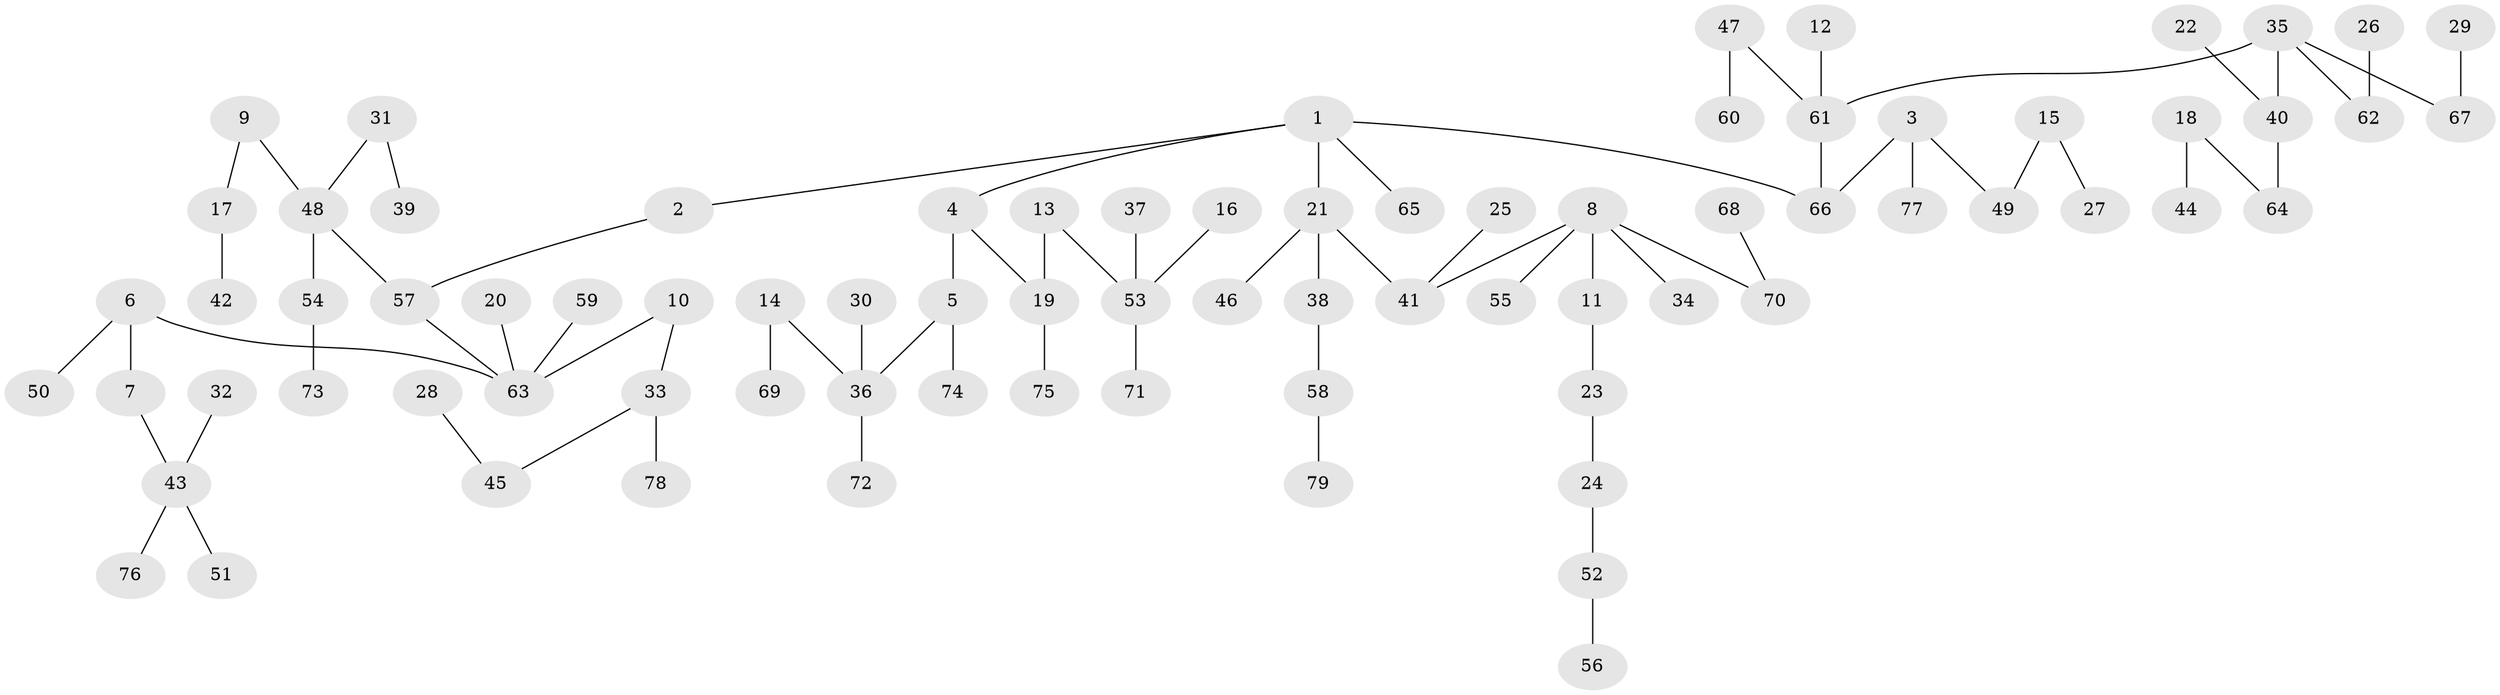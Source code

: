 // original degree distribution, {5: 0.06870229007633588, 2: 0.3053435114503817, 4: 0.04580152671755725, 3: 0.11450381679389313, 6: 0.007633587786259542, 1: 0.4580152671755725}
// Generated by graph-tools (version 1.1) at 2025/37/03/04/25 23:37:24]
// undirected, 79 vertices, 78 edges
graph export_dot {
  node [color=gray90,style=filled];
  1;
  2;
  3;
  4;
  5;
  6;
  7;
  8;
  9;
  10;
  11;
  12;
  13;
  14;
  15;
  16;
  17;
  18;
  19;
  20;
  21;
  22;
  23;
  24;
  25;
  26;
  27;
  28;
  29;
  30;
  31;
  32;
  33;
  34;
  35;
  36;
  37;
  38;
  39;
  40;
  41;
  42;
  43;
  44;
  45;
  46;
  47;
  48;
  49;
  50;
  51;
  52;
  53;
  54;
  55;
  56;
  57;
  58;
  59;
  60;
  61;
  62;
  63;
  64;
  65;
  66;
  67;
  68;
  69;
  70;
  71;
  72;
  73;
  74;
  75;
  76;
  77;
  78;
  79;
  1 -- 2 [weight=1.0];
  1 -- 4 [weight=1.0];
  1 -- 21 [weight=1.0];
  1 -- 65 [weight=1.0];
  1 -- 66 [weight=1.0];
  2 -- 57 [weight=1.0];
  3 -- 49 [weight=1.0];
  3 -- 66 [weight=1.0];
  3 -- 77 [weight=1.0];
  4 -- 5 [weight=1.0];
  4 -- 19 [weight=1.0];
  5 -- 36 [weight=1.0];
  5 -- 74 [weight=1.0];
  6 -- 7 [weight=1.0];
  6 -- 50 [weight=1.0];
  6 -- 63 [weight=1.0];
  7 -- 43 [weight=1.0];
  8 -- 11 [weight=1.0];
  8 -- 34 [weight=1.0];
  8 -- 41 [weight=1.0];
  8 -- 55 [weight=1.0];
  8 -- 70 [weight=1.0];
  9 -- 17 [weight=1.0];
  9 -- 48 [weight=1.0];
  10 -- 33 [weight=1.0];
  10 -- 63 [weight=1.0];
  11 -- 23 [weight=1.0];
  12 -- 61 [weight=1.0];
  13 -- 19 [weight=1.0];
  13 -- 53 [weight=1.0];
  14 -- 36 [weight=1.0];
  14 -- 69 [weight=1.0];
  15 -- 27 [weight=1.0];
  15 -- 49 [weight=1.0];
  16 -- 53 [weight=1.0];
  17 -- 42 [weight=1.0];
  18 -- 44 [weight=1.0];
  18 -- 64 [weight=1.0];
  19 -- 75 [weight=1.0];
  20 -- 63 [weight=1.0];
  21 -- 38 [weight=1.0];
  21 -- 41 [weight=1.0];
  21 -- 46 [weight=1.0];
  22 -- 40 [weight=1.0];
  23 -- 24 [weight=1.0];
  24 -- 52 [weight=1.0];
  25 -- 41 [weight=1.0];
  26 -- 62 [weight=1.0];
  28 -- 45 [weight=1.0];
  29 -- 67 [weight=1.0];
  30 -- 36 [weight=1.0];
  31 -- 39 [weight=1.0];
  31 -- 48 [weight=1.0];
  32 -- 43 [weight=1.0];
  33 -- 45 [weight=1.0];
  33 -- 78 [weight=1.0];
  35 -- 40 [weight=1.0];
  35 -- 61 [weight=1.0];
  35 -- 62 [weight=1.0];
  35 -- 67 [weight=1.0];
  36 -- 72 [weight=1.0];
  37 -- 53 [weight=1.0];
  38 -- 58 [weight=1.0];
  40 -- 64 [weight=1.0];
  43 -- 51 [weight=1.0];
  43 -- 76 [weight=1.0];
  47 -- 60 [weight=1.0];
  47 -- 61 [weight=1.0];
  48 -- 54 [weight=1.0];
  48 -- 57 [weight=1.0];
  52 -- 56 [weight=1.0];
  53 -- 71 [weight=1.0];
  54 -- 73 [weight=1.0];
  57 -- 63 [weight=1.0];
  58 -- 79 [weight=1.0];
  59 -- 63 [weight=1.0];
  61 -- 66 [weight=1.0];
  68 -- 70 [weight=1.0];
}
